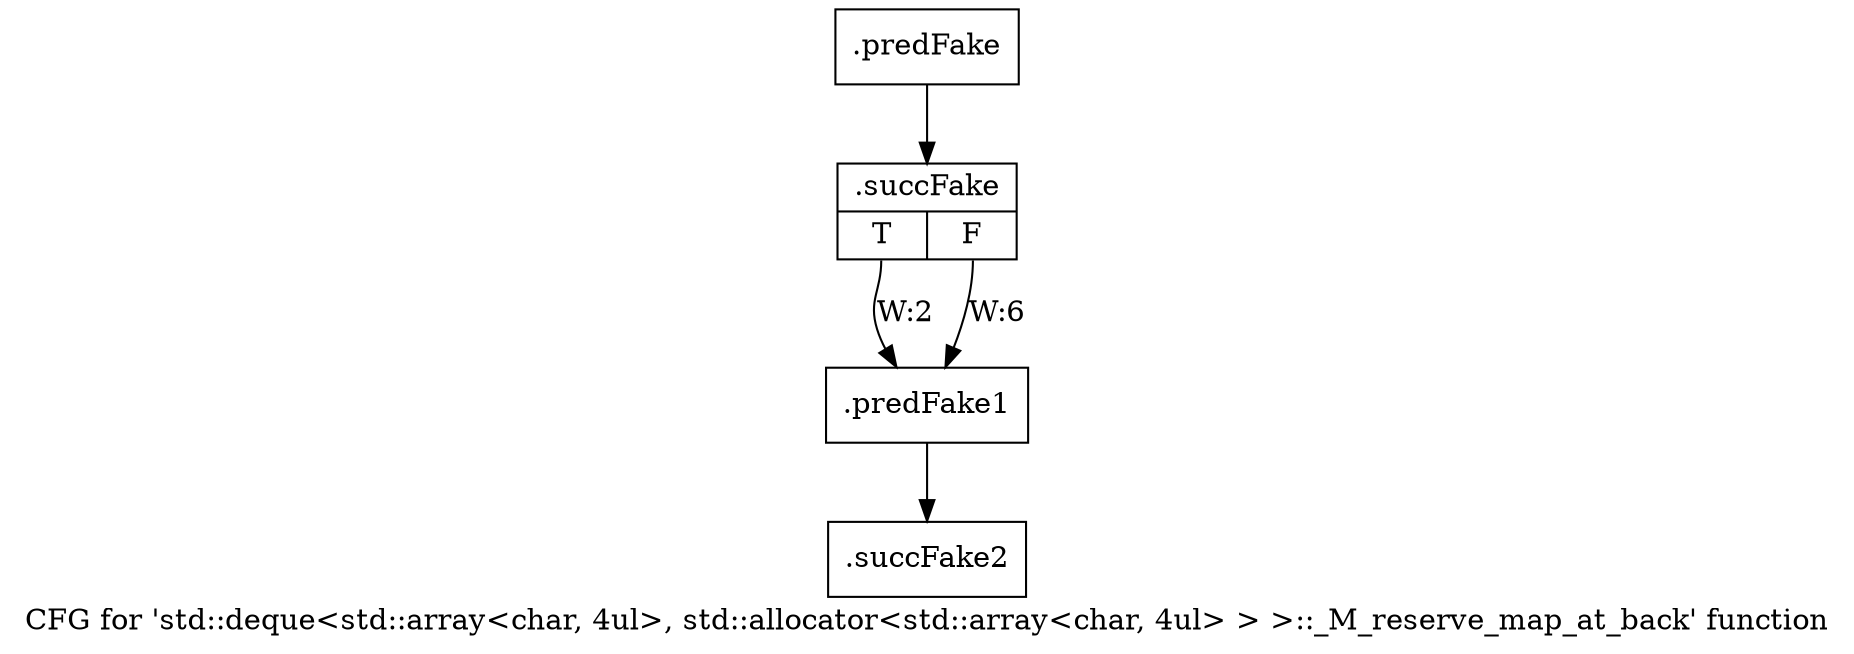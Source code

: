 digraph "CFG for 'std::deque\<std::array\<char, 4ul\>, std::allocator\<std::array\<char, 4ul\> \> \>::_M_reserve_map_at_back' function" {
	label="CFG for 'std::deque\<std::array\<char, 4ul\>, std::allocator\<std::array\<char, 4ul\> \> \>::_M_reserve_map_at_back' function";

	Node0x57dbba0 [shape=record,filename="",linenumber="",label="{.predFake}"];
	Node0x57dbba0 -> Node0x610fba0[ callList="" memoryops="" filename="/mnt/xilinx/Vitis_HLS/2021.2/tps/lnx64/gcc-6.2.0/lib/gcc/x86_64-pc-linux-gnu/6.2.0/../../../../include/c++/6.2.0/bits/stl_deque.h" execusionnum="6"];
	Node0x610fba0 [shape=record,filename="/mnt/xilinx/Vitis_HLS/2021.2/tps/lnx64/gcc-6.2.0/lib/gcc/x86_64-pc-linux-gnu/6.2.0/../../../../include/c++/6.2.0/bits/stl_deque.h",linenumber="2114",label="{.succFake|{<s0>T|<s1>F}}"];
	Node0x610fba0:s0 -> Node0x57de110[label="W:2" callList="" memoryops="" filename="/mnt/xilinx/Vitis_HLS/2021.2/tps/lnx64/gcc-6.2.0/lib/gcc/x86_64-pc-linux-gnu/6.2.0/../../../../include/c++/6.2.0/bits/stl_deque.h" execusionnum="1"];
	Node0x610fba0:s1 -> Node0x57de110[label="W:6"];
	Node0x57de110 [shape=record,filename="/mnt/xilinx/Vitis_HLS/2021.2/tps/lnx64/gcc-6.2.0/lib/gcc/x86_64-pc-linux-gnu/6.2.0/../../../../include/c++/6.2.0/bits/stl_deque.h",linenumber="2117",label="{.predFake1}"];
	Node0x57de110 -> Node0x61118b0[ callList="" memoryops="" filename="/mnt/xilinx/Vitis_HLS/2021.2/tps/lnx64/gcc-6.2.0/lib/gcc/x86_64-pc-linux-gnu/6.2.0/../../../../include/c++/6.2.0/bits/stl_deque.h" execusionnum="6"];
	Node0x61118b0 [shape=record,filename="/mnt/xilinx/Vitis_HLS/2021.2/tps/lnx64/gcc-6.2.0/lib/gcc/x86_64-pc-linux-gnu/6.2.0/../../../../include/c++/6.2.0/bits/stl_deque.h",linenumber="2117",label="{.succFake2}"];
}
